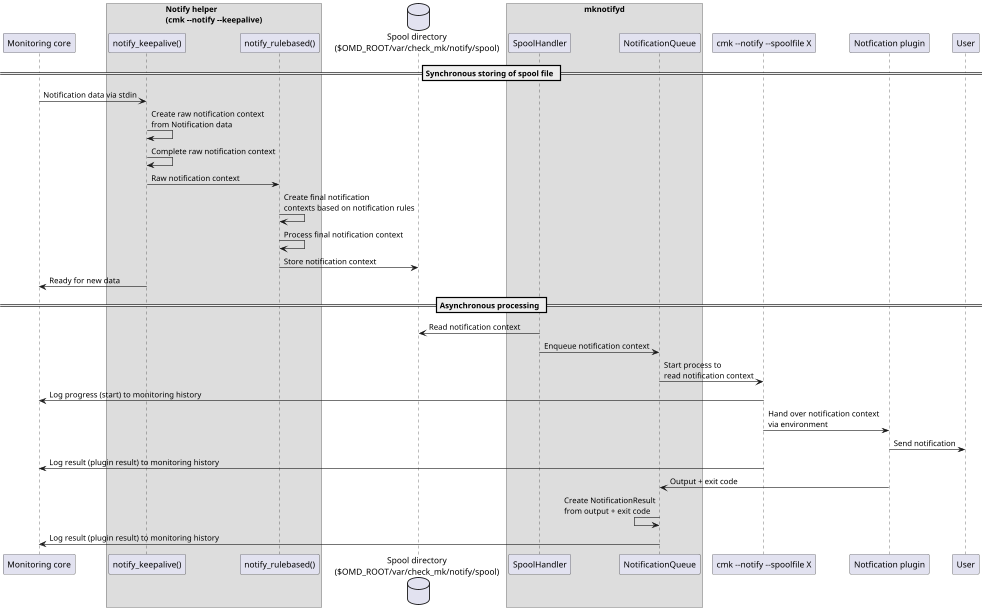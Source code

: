 @startuml
scale 0.6

participant "Monitoring core" as monitoring_core
box "Notify helper\n(cmk ~--notify --keepalive)"
participant "notify_keepalive()" as cmk_notify
participant "notify_rulebased()" as notify_rule_based
end box
database "Spool directory\n($OMD_ROOT/var/check_mk/notify/spool)" as spool_directory
box "mknotifyd"
participant SpoolHandler as mknotifyd_spool_handler
participant NotificationQueue as mknotifyd_notification_queue
end box
participant "cmk ~--notify --spoolfile X" as cmk_notify_spoolfile
participant "Notfication plugin" as notification_plugin
participant "User" as user

== Synchronous storing of spool file ==

monitoring_core -> cmk_notify: Notification data via stdin
cmk_notify -> cmk_notify: Create raw notification context\nfrom Notification data
cmk_notify -> cmk_notify: Complete raw notification context
cmk_notify -> notify_rule_based: Raw notification context
notify_rule_based -> notify_rule_based: Create final notification\ncontexts based on notification rules
notify_rule_based -> notify_rule_based: Process final notification context
notify_rule_based -> spool_directory: Store notification context
monitoring_core <- cmk_notify: Ready for new data

== Asynchronous processing ==

spool_directory <- mknotifyd_spool_handler: Read notification context
mknotifyd_spool_handler -> mknotifyd_notification_queue: Enqueue notification context
mknotifyd_notification_queue -> cmk_notify_spoolfile: Start process to\nread notification context
monitoring_core <- cmk_notify_spoolfile: Log progress (start) to monitoring history
cmk_notify_spoolfile -> notification_plugin: Hand over notification context\nvia environment
notification_plugin -> user: Send notification
monitoring_core <- cmk_notify_spoolfile: Log result (plugin result) to monitoring history
mknotifyd_notification_queue <- notification_plugin: Output + exit code
mknotifyd_notification_queue <- mknotifyd_notification_queue: Create NotificationResult\nfrom output + exit code
' TODO: Is this and the above logging from cmk_notify_spoolfile resulting in duplicated logs?
monitoring_core <- mknotifyd_notification_queue: Log result (plugin result) to monitoring history
@enduml

